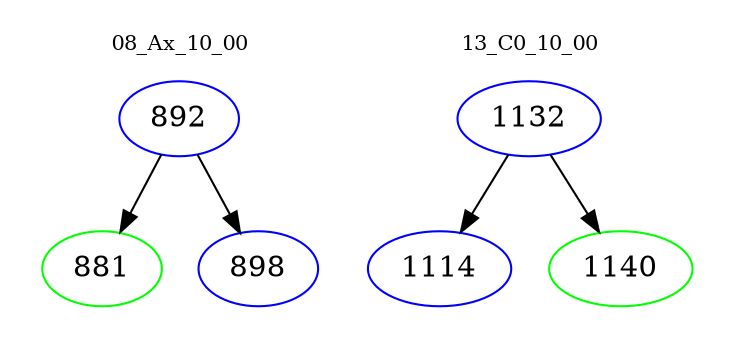 digraph{
subgraph cluster_0 {
color = white
label = "08_Ax_10_00";
fontsize=10;
T0_892 [label="892", color="blue"]
T0_892 -> T0_881 [color="black"]
T0_881 [label="881", color="green"]
T0_892 -> T0_898 [color="black"]
T0_898 [label="898", color="blue"]
}
subgraph cluster_1 {
color = white
label = "13_C0_10_00";
fontsize=10;
T1_1132 [label="1132", color="blue"]
T1_1132 -> T1_1114 [color="black"]
T1_1114 [label="1114", color="blue"]
T1_1132 -> T1_1140 [color="black"]
T1_1140 [label="1140", color="green"]
}
}
